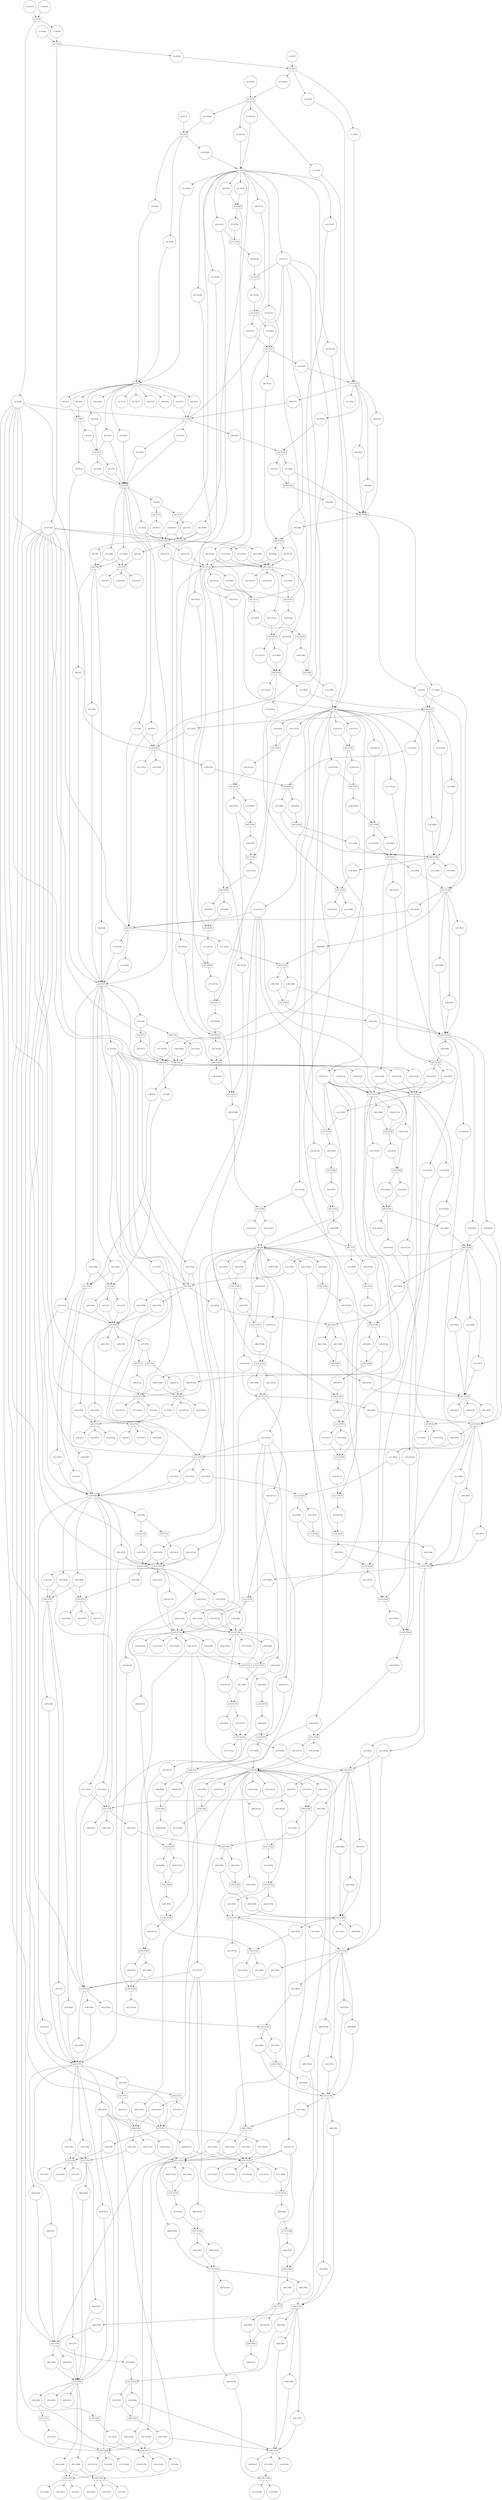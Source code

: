 digraph PetriNet {
// Places
p234 [shape=circle label="c234 (P87)"];
p422 [shape=circle label="c422 (P76)"];
p200 [shape=circle label="c200 (P170)"];
p235 [shape=circle label="c235 (P65)"];
p436 [shape=circle label="c436 (P39)"];
p365 [shape=circle label="c365 (P128)"];
p73 [shape=circle label="c73 (P26)"];
p378 [shape=circle label="c378 (P130)"];
p123 [shape=circle label="c123 (P189)"];
p362 [shape=circle label="c362 (P47)"];
p181 [shape=circle label="c181 (P29)"];
p192 [shape=circle label="c192 (P11)"];
p29 [shape=circle label="c29 (P112)"];
p457 [shape=circle label="c457 (P9)"];
p344 [shape=circle label="c344 (P9)"];
p369 [shape=circle label="c369 (P80)"];
p373 [shape=circle label="c373 (P82)"];
p163 [shape=circle label="c163 (P155)"];
p302 [shape=circle label="c302 (P157)"];
p36 [shape=circle label="c36 (P201)"];
p121 [shape=circle label="c121 (P124)"];
p229 [shape=circle label="c229 (P152)"];
p88 [shape=circle label="c88 (P9)"];
p170 [shape=circle label="c170 (P68)"];
p278 [shape=circle label="c278 (P28)"];
p328 [shape=circle label="c328 (P26)"];
p340 [shape=circle label="c340 (P173)"];
p232 [shape=circle label="c232 (P60)"];
p356 [shape=circle label="c356 (P149)"];
p343 [shape=circle label="c343 (P161)"];
p223 [shape=circle label="c223 (P93)"];
p209 [shape=circle label="c209 (P28)"];
p490 [shape=circle label="c490 (P67)"];
p154 [shape=circle label="c154 (P76)"];
p122 [shape=circle label="c122 (P75)"];
p335 [shape=circle label="c335 (P10)"];
p500 [shape=circle label="c500 (P8)"];
p508 [shape=circle label="c508 (P61)"];
p351 [shape=circle label="c351 (P163)"];
p156 [shape=circle label="c156 (P84)"];
p308 [shape=circle label="c308 (P60)"];
p54 [shape=circle label="c54 (P157)"];
p233 [shape=circle label="c233 (P67)"];
p212 [shape=circle label="c212 (P89)"];
p17 [shape=circle label="c17 (P128)"];
p450 [shape=circle label="c450 (P59)"];
p49 [shape=circle label="c49 (P6)"];
p313 [shape=circle label="c313 (P69)"];
p35 [shape=circle label="c35 (P22)"];
p503 [shape=circle label="c503 (P26)"];
p18 [shape=circle label="c18 (P16)"];
p257 [shape=circle label="c257 (P8)"];
p520 [shape=circle label="c520 (P162)"];
p409 [shape=circle label="c409 (P59)"];
p395 [shape=circle label="c395 (P86)"];
p231 [shape=circle label="c231 (P52)"];
p280 [shape=circle label="c280 (P7)"];
p157 [shape=circle label="c157 (P61)"];
p456 [shape=circle label="c456 (P174)"];
p22 [shape=circle label="c22 (P129)"];
p256 [shape=circle label="c256 (P31)"];
p139 [shape=circle label="c139 (P79)"];
p385 [shape=circle label="c385 (P164)"];
p272 [shape=circle label="c272 (P174)"];
p478 [shape=circle label="c478 (P7)"];
p469 [shape=circle label="c469 (P47)"];
p246 [shape=circle label="c246 (P95)"];
p84 [shape=circle label="c84 (P173)"];
p20 [shape=circle label="c20 (P18)"];
p24 [shape=circle label="c24 (P72)"];
p107 [shape=circle label="c107 (P92)"];
p124 [shape=circle label="c124 (P152)"];
p451 [shape=circle label="c451 (P85)"];
p220 [shape=circle label="c220 (P123)"];
p333 [shape=circle label="c333 (P84)"];
p296 [shape=circle label="c296 (P78)"];
p65 [shape=circle label="c65 (P30)"];
p80 [shape=circle label="c80 (P80)"];
p353 [shape=circle label="c353 (P28)"];
p391 [shape=circle label="c391 (P60)"];
p132 [shape=circle label="c132 (P67)"];
p511 [shape=circle label="c511 (P10)"];
p237 [shape=circle label="c237 (P95)"];
p260 [shape=circle label="c260 (P26)"];
p34 [shape=circle label="c34 (P31)"];
p110 [shape=circle label="c110 (P80)"];
p218 [shape=circle label="c218 (P47)"];
p464 [shape=circle label="c464 (P152)"];
p259 [shape=circle label="c259 (P29)"];
p129 [shape=circle label="c129 (P134)"];
p320 [shape=circle label="c320 (P53)"];
p398 [shape=circle label="c398 (P35)"];
p417 [shape=circle label="c417 (P109)"];
p516 [shape=circle label="c516 (P9)"];
p227 [shape=circle label="c227 (P83)"];
p355 [shape=circle label="c355 (P7)"];
p347 [shape=circle label="c347 (P149)"];
p315 [shape=circle label="c315 (P30)"];
p98 [shape=circle label="c98 (P7)"];
p444 [shape=circle label="c444 (P29)"];
p264 [shape=circle label="c264 (P50)"];
p408 [shape=circle label="c408 (P49)"];
p7 [shape=circle label="c7 (P206)"];
p13 [shape=circle label="c13 (P59)"];
p499 [shape=circle label="c499 (P31)"];
p113 [shape=circle label="c113 (P145)"];
p301 [shape=circle label="c301 (P80)"];
p441 [shape=circle label="c441 (P8)"];
p21 [shape=circle label="c21 (P188)"];
p482 [shape=circle label="c482 (P158)"];
p414 [shape=circle label="c414 (P117)"];
p327 [shape=circle label="c327 (P29)"];
p221 [shape=circle label="c221 (P127)"];
p261 [shape=circle label="c261 (P66)"];
p384 [shape=circle label="c384 (P138)"];
p522 [shape=circle label="c522 (P47)"];
p86 [shape=circle label="c86 (P161)"];
p329 [shape=circle label="c329 (P181)"];
p44 [shape=circle label="c44 (P26)"];
p470 [shape=circle label="c470 (P7)"];
p53 [shape=circle label="c53 (P7)"];
p33 [shape=circle label="c33 (P123)"];
p424 [shape=circle label="c424 (P83)"];
p239 [shape=circle label="c239 (P129)"];
p117 [shape=circle label="c117 (P144)"];
p518 [shape=circle label="c518 (P9)"];
p480 [shape=circle label="c480 (P93)"];
p486 [shape=circle label="c486 (P152)"];
p217 [shape=circle label="c217 (P28)"];
p410 [shape=circle label="c410 (P84)"];
p250 [shape=circle label="c250 (P74)"];
p148 [shape=circle label="c148 (P109)"];
p97 [shape=circle label="c97 (P47)"];
p175 [shape=circle label="c175 (P178)"];
p222 [shape=circle label="c222 (P91)"];
p377 [shape=circle label="c377 (P115)"];
p167 [shape=circle label="c167 (P87)"];
p274 [shape=circle label="c274 (P162)"];
p427 [shape=circle label="c427 (P52)"];
p158 [shape=circle label="c158 (P148)"];
p394 [shape=circle label="c394 (P65)"];
p357 [shape=circle label="c357 (P159)"];
p449 [shape=circle label="c449 (P61)"];
p201 [shape=circle label="c201 (P162)"];
p240 [shape=circle label="c240 (P137)"];
p136 [shape=circle label="c136 (P55)"];
p180 [shape=circle label="c180 (P48)"];
p45 [shape=circle label="c45 (P47)"];
p62 [shape=circle label="c62 (P67)"];
p37 [shape=circle label="c37 (P21)"];
p168 [shape=circle label="c168 (P65)"];
p442 [shape=circle label="c442 (P24)"];
p279 [shape=circle label="c279 (P47)"];
p310 [shape=circle label="c310 (P67)"];
p273 [shape=circle label="c273 (P9)"];
p254 [shape=circle label="c254 (P39)"];
p350 [shape=circle label="c350 (P118)"];
p89 [shape=circle label="c89 (P169)"];
p216 [shape=circle label="c216 (P160)"];
p138 [shape=circle label="c138 (P117)"];
p95 [shape=circle label="c95 (P88)"];
p381 [shape=circle label="c381 (P75)"];
p182 [shape=circle label="c182 (P26)"];
p179 [shape=circle label="c179 (P24)"];
p11 [shape=circle label="c11 (P62)"];
p81 [shape=circle label="c81 (P155)"];
p93 [shape=circle label="c93 (P118)"];
p159 [shape=circle label="c159 (P83)"];
p393 [shape=circle label="c393 (P67)"];
p448 [shape=circle label="c448 (P50)"];
p77 [shape=circle label="c77 (P59)"];
p25 [shape=circle label="c25 (P159)"];
p164 [shape=circle label="c164 (P52)"];
p27 [shape=circle label="c27 (P143)"];
p23 [shape=circle label="c23 (P137)"];
p338 [shape=circle label="c338 (P80)"];
p105 [shape=circle label="c105 (P47)"];
p197 [shape=circle label="c197 (P9)"];
p326 [shape=circle label="c326 (P12)"];
p151 [shape=circle label="c151 (P49)"];
p226 [shape=circle label="c226 (P97)"];
p4 [shape=circle label="c4 (P14)"];
p475 [shape=circle label="c475 (P160)"];
p253 [shape=circle label="c253 (P30)"];
p474 [shape=circle label="c474 (P150)"];
p331 [shape=circle label="c331 (P183)"];
p135 [shape=circle label="c135 (P30)"];
p305 [shape=circle label="c305 (P145)"];
p292 [shape=circle label="c292 (P28)"];
p380 [shape=circle label="c380 (P124)"];
p383 [shape=circle label="c383 (P152)"];
p489 [shape=circle label="c489 (P60)"];
p92 [shape=circle label="c92 (P151)"];
p199 [shape=circle label="c199 (P9)"];
p513 [shape=circle label="c513 (P156)"];
p225 [shape=circle label="c225 (P158)"];
p61 [shape=circle label="c61 (P63)"];
p90 [shape=circle label="c90 (P149)"];
p396 [shape=circle label="c396 (P30)"];
p446 [shape=circle label="c446 (P66)"];
p270 [shape=circle label="c270 (P156)"];
p252 [shape=circle label="c252 (P56)"];
p185 [shape=circle label="c185 (P180)"];
p160 [shape=circle label="c160 (P152)"];
p439 [shape=circle label="c439 (P13)"];
p169 [shape=circle label="c169 (P70)"];
p165 [shape=circle label="c165 (P60)"];
p149 [shape=circle label="c149 (P153)"];
p269 [shape=circle label="c269 (P11)"];
p64 [shape=circle label="c64 (P86)"];
p161 [shape=circle label="c161 (P110)"];
p323 [shape=circle label="c323 (P8)"];
p295 [shape=circle label="c295 (P116)"];
p100 [shape=circle label="c100 (P159)"];
p42 [shape=circle label="c42 (P3)"];
p387 [shape=circle label="c387 (P94)"];
p494 [shape=circle label="c494 (P95)"];
p116 [shape=circle label="c116 (P73)"];
p85 [shape=circle label="c85 (P9)"];
p322 [shape=circle label="c322 (P31)"];
p411 [shape=circle label="c411 (P61)"];
p150 [shape=circle label="c150 (P80)"];
p19 [shape=circle label="c19 (P202)"];
p214 [shape=circle label="c214 (P164)"];
p243 [shape=circle label="c243 (P135)"];
p118 [shape=circle label="c118 (P115)"];
p452 [shape=circle label="c452 (P10)"];
p496 [shape=circle label="c496 (P30)"];
p190 [shape=circle label="c190 (P85)"];
p202 [shape=circle label="c202 (P186)"];
p345 [shape=circle label="c345 (P169)"];
p483 [shape=circle label="c483 (P97)"];
p125 [shape=circle label="c125 (P138)"];
p363 [shape=circle label="c363 (P7)"];
p14 [shape=circle label="c14 (P203)"];
p245 [shape=circle label="c245 (P151)"];
p406 [shape=circle label="c406 (P66)"];
p389 [shape=circle label="c389 (P137)"];
p162 [shape=circle label="c162 (P80)"];
p430 [shape=circle label="c430 (P87)"];
p418 [shape=circle label="c418 (P153)"];
p359 [shape=circle label="c359 (P163)"];
p510 [shape=circle label="c510 (P85)"];
p247 [shape=circle label="c247 (P112)"];
p304 [shape=circle label="c304 (P151)"];
p425 [shape=circle label="c425 (P152)"];
p51 [shape=circle label="c51 (P106)"];
p266 [shape=circle label="c266 (P59)"];
p397 [shape=circle label="c397 (P55)"];
p536 [shape=circle label="c536 (P47)"];
p337 [shape=circle label="c337 (P185)"];
p433 [shape=circle label="c433 (P68)"];
p248 [shape=circle label="c248 (P124)"];
p497 [shape=circle label="c497 (P39)"];
p423 [shape=circle label="c423 (P148)"];
p523 [shape=circle label="c523 (P7)"];
p435 [shape=circle label="c435 (P30)"];
p72 [shape=circle label="c72 (P29)"];
p462 [shape=circle label="c462 (P89)"];
p386 [shape=circle label="c386 (P160)"];
p514 [shape=circle label="c514 (P81)"];
p505 [shape=circle label="c505 (P54)"];
p336 [shape=circle label="c336 (P11)"];
p3 [shape=circle label="c3 (P197)"];
p178 [shape=circle label="c178 (P8)"];
p63 [shape=circle label="c63 (P65)"];
p171 [shape=circle label="c171 (P56)"];
p174 [shape=circle label="c174 (P176)"];
p445 [shape=circle label="c445 (P26)"];
p87 [shape=circle label="c87 (P161)"];
p71 [shape=circle label="c71 (P23)"];
p94 [shape=circle label="c94 (P163)"];
p183 [shape=circle label="c183 (P66)"];
p349 [shape=circle label="c349 (P151)"];
p67 [shape=circle label="c67 (P35)"];
p453 [shape=circle label="c453 (P11)"];
p370 [shape=circle label="c370 (P157)"];
p299 [shape=circle label="c299 (P81)"];
p502 [shape=circle label="c502 (P29)"];
p5 [shape=circle label="c5 (P207)"];
p70 [shape=circle label="c70 (P48)"];
p193 [shape=circle label="c193 (P184)"];
p198 [shape=circle label="c198 (P162)"];
p339 [shape=circle label="c339 (P155)"];
p309 [shape=circle label="c309 (P51)"];
p134 [shape=circle label="c134 (P86)"];
p133 [shape=circle label="c133 (P65)"];
p443 [shape=circle label="c443 (P48)"];
p447 [shape=circle label="c447 (P54)"];
p166 [shape=circle label="c166 (P67)"];
p186 [shape=circle label="c186 (P50)"];
p454 [shape=circle label="c454 (P156)"];
p332 [shape=circle label="c332 (P59)"];
p334 [shape=circle label="c334 (P61)"];
p50 [shape=circle label="c50 (P12)"];
p6 [shape=circle label="c6 (P120)"];
p321 [shape=circle label="c321 (P66)"];
p55 [shape=circle label="c55 (P80)"];
p228 [shape=circle label="c228 (P148)"];
p109 [shape=circle label="c109 (P96)"];
p211 [shape=circle label="c211 (P7)"];
p258 [shape=circle label="c258 (P48)"];
p468 [shape=circle label="c468 (P28)"];
p275 [shape=circle label="c275 (P9)"];
p173 [shape=circle label="c173 (P39)"];
p379 [shape=circle label="c379 (P141)"];
p473 [shape=circle label="c473 (P164)"];
p537 [shape=circle label="c537 (P7)"];
p485 [shape=circle label="c485 (P148)"];
p10 [shape=circle label="c10 (P195)"];
p238 [shape=circle label="c238 (P188)"];
p330 [shape=circle label="c330 (P49)"];
p79 [shape=circle label="c79 (P61)"];
p431 [shape=circle label="c431 (P65)"];
p371 [shape=circle label="c371 (P98)"];
p244 [shape=circle label="c244 (P143)"];
p74 [shape=circle label="c74 (P53)"];
p458 [shape=circle label="c458 (P162)"];
p459 [shape=circle label="c459 (P9)"];
p108 [shape=circle label="c108 (P90)"];
p56 [shape=circle label="c56 (P151)"];
p346 [shape=circle label="c346 (P187)"];
p28 [shape=circle label="c28 (P151)"];
p415 [shape=circle label="c415 (P79)"];
p96 [shape=circle label="c96 (P28)"];
p368 [shape=circle label="c368 (P96)"];
p208 [shape=circle label="c208 (P160)"];
p297 [shape=circle label="c297 (P103)"];
p509 [shape=circle label="c509 (P59)"];
p137 [shape=circle label="c137 (P35)"];
p41 [shape=circle label="c41 (P17)"];
p467 [shape=circle label="c467 (P160)"];
p479 [shape=circle label="c479 (P91)"];
p460 [shape=circle label="c460 (P170)"];
p204 [shape=circle label="c204 (P119)"];
p184 [shape=circle label="c184 (P54)"];
p294 [shape=circle label="c294 (P7)"];
p504 [shape=circle label="c504 (P66)"];
p114 [shape=circle label="c114 (P82)"];
p2 [shape=circle label="c2 (P57)"];
p354 [shape=circle label="c354 (P47)"];
p38 [shape=circle label="c38 (P19)"];
p271 [shape=circle label="c271 (P81)"];
p241 [shape=circle label="c241 (P72)"];
p68 [shape=circle label="c68 (P31)"];
p419 [shape=circle label="c419 (P80)"];
p127 [shape=circle label="c127 (P160)"];
p461 [shape=circle label="c461 (P162)"];
p103 [shape=circle label="c103 (P88)"];
p491 [shape=circle label="c491 (P87)"];
p8 [shape=circle label="c8 (P198)"];
p399 [shape=circle label="c399 (P100)"];
p440 [shape=circle label="c440 (P31)"];
p317 [shape=circle label="c317 (P35)"];
p465 [shape=circle label="c465 (P164)"];
p177 [shape=circle label="c177 (P31)"];
p306 [shape=circle label="c306 (P82)"];
p507 [shape=circle label="c507 (P50)"];
p66 [shape=circle label="c66 (P55)"];
p426 [shape=circle label="c426 (P110)"];
p372 [shape=circle label="c372 (P145)"];
p432 [shape=circle label="c432 (P70)"];
p311 [shape=circle label="c311 (P65)"];
p341 [shape=circle label="c341 (P9)"];
p358 [shape=circle label="c358 (P151)"];
p203 [shape=circle label="c203 (P89)"];
p314 [shape=circle label="c314 (P71)"];
p413 [shape=circle label="c413 (P155)"];
p215 [shape=circle label="c215 (P150)"];
p15 [shape=circle label="c15 (P125)"];
p388 [shape=circle label="c388 (P134)"];
p155 [shape=circle label="c155 (P59)"];
p375 [shape=circle label="c375 (P73)"];
p303 [shape=circle label="c303 (P77)"];
p205 [shape=circle label="c205 (P152)"];
p405 [shape=circle label="c405 (P53)"];
p293 [shape=circle label="c293 (P47)"];
p487 [shape=circle label="c487 (P99)"];
p128 [shape=circle label="c128 (P94)"];
p512 [shape=circle label="c512 (P11)"];
p111 [shape=circle label="c111 (P157)"];
p434 [shape=circle label="c434 (P56)"];
p106 [shape=circle label="c106 (P7)"];
p421 [shape=circle label="c421 (P81)"];
p276 [shape=circle label="c276 (P170)"];
p188 [shape=circle label="c188 (P61)"];
p58 [shape=circle label="c58 (P82)"];
p224 [shape=circle label="c224 (P81)"];
p207 [shape=circle label="c207 (P150)"];
p102 [shape=circle label="c102 (P163)"];
p196 [shape=circle label="c196 (P174)"];
p267 [shape=circle label="c267 (P85)"];
p262 [shape=circle label="c262 (P54)"];
p498 [shape=circle label="c498 (P101)"];
p367 [shape=circle label="c367 (P90)"];
p515 [shape=circle label="c515 (P174)"];
p312 [shape=circle label="c312 (P86)"];
p501 [shape=circle label="c501 (P48)"];
p390 [shape=circle label="c390 (P94)"];
p392 [shape=circle label="c392 (P51)"];
p352 [shape=circle label="c352 (P88)"];
p493 [shape=circle label="c493 (P138)"];
p30 [shape=circle label="c30 (P163)"];
p9 [shape=circle label="c9 (P205)"];
p115 [shape=circle label="c115 (P151)"];
p230 [shape=circle label="c230 (P99)"];
p477 [shape=circle label="c477 (P47)"];
p32 [shape=circle label="c32 (P131)"];
p187 [shape=circle label="c187 (P182)"];
p76 [shape=circle label="c76 (P49)"];
p298 [shape=circle label="c298 (P108)"];
p26 [shape=circle label="c26 (P208)"];
p83 [shape=circle label="c83 (P11)"];
p376 [shape=circle label="c376 (P144)"];
p130 [shape=circle label="c130 (P60)"];
p112 [shape=circle label="c112 (P98)"];
p210 [shape=circle label="c210 (P47)"];
p195 [shape=circle label="c195 (P81)"];
p213 [shape=circle label="c213 (P152)"];
p57 [shape=circle label="c57 (P145)"];
p120 [shape=circle label="c120 (P141)"];
p382 [shape=circle label="c382 (P189)"];
p52 [shape=circle label="c52 (P28)"];
p466 [shape=circle label="c466 (P150)"];
p360 [shape=circle label="c360 (P88)"];
p40 [shape=circle label="c40 (P29)"];
p119 [shape=circle label="c119 (P130)"];
p471 [shape=circle label="c471 (P89)"];
p428 [shape=circle label="c428 (P60)"];
p140 [shape=circle label="c140 (P102)"];
p242 [shape=circle label="c242 (P159)"];
p146 [shape=circle label="c146 (P53)"];
p374 [shape=circle label="c374 (P151)"];
p249 [shape=circle label="c249 (P163)"];
p437 [shape=circle label="c437 (P176)"];
p318 [shape=circle label="c318 (P177)"];
p126 [shape=circle label="c126 (P164)"];
p251 [shape=circle label="c251 (P140)"];
p104 [shape=circle label="c104 (P28)"];
p191 [shape=circle label="c191 (P10)"];
p324 [shape=circle label="c324 (P48)"];
p12 [shape=circle label="c12 (P204)"];
p476 [shape=circle label="c476 (P28)"];
p236 [shape=circle label="c236 (P138)"];
p194 [shape=circle label="c194 (P156)"];
p46 [shape=circle label="c46 (P116)"];
p481 [shape=circle label="c481 (P81)"];
p325 [shape=circle label="c325 (P23)"];
p364 [shape=circle label="c364 (P123)"];
p463 [shape=circle label="c463 (P119)"];
p412 [shape=circle label="c412 (P80)"];
p277 [shape=circle label="c277 (P162)"];
p82 [shape=circle label="c82 (P10)"];
p78 [shape=circle label="c78 (P84)"];
p16 [shape=circle label="c16 (P122)"];
p342 [shape=circle label="c342 (P161)"];
p420 [shape=circle label="c420 (P158)"];
p219 [shape=circle label="c219 (P7)"];
p319 [shape=circle label="c319 (P179)"];
p101 [shape=circle label="c101 (P151)"];
p416 [shape=circle label="c416 (P102)"];
p91 [shape=circle label="c91 (P159)"];
p265 [shape=circle label="c265 (P61)"];
p147 [shape=circle label="c147 (P66)"];
p495 [shape=circle label="c495 (P56)"];
p488 [shape=circle label="c488 (P52)"];
p361 [shape=circle label="c361 (P28)"];
p43 [shape=circle label="c43 (P4)"];
p300 [shape=circle label="c300 (P154)"];
p152 [shape=circle label="c152 (P158)"];
p366 [shape=circle label="c366 (P92)"];
p521 [shape=circle label="c521 (P28)"];
p153 [shape=circle label="c153 (P81)"];
p69 [shape=circle label="c69 (P8)"];
p131 [shape=circle label="c131 (P51)"];
p307 [shape=circle label="c307 (P111)"];
p268 [shape=circle label="c268 (P10)"];
p484 [shape=circle label="c484 (P83)"];
p455 [shape=circle label="c455 (P81)"];
p172 [shape=circle label="c172 (P30)"];
p60 [shape=circle label="c60 (P51)"];
p48 [shape=circle label="c48 (P104)"];
p176 [shape=circle label="c176 (P13)"];
p206 [shape=circle label="c206 (P164)"];
p99 [shape=circle label="c99 (P149)"];
p1 [shape=circle label="c1 (P194)"];
p75 [shape=circle label="c75 (P66)"];
p39 [shape=circle label="c39 (P20)"];
p429 [shape=circle label="c429 (P67)"];
p472 [shape=circle label="c472 (P152)"];
p348 [shape=circle label="c348 (P159)"];
p535 [shape=circle label="c535 (P28)"];
p517 [shape=circle label="c517 (P162)"];
p47 [shape=circle label="c47 (P78)"];
p31 [shape=circle label="c31 (P74)"];
p59 [shape=circle label="c59 (P60)"];
p316 [shape=circle label="c316 (P55)"];
p189 [shape=circle label="c189 (P59)"];
p492 [shape=circle label="c492 (P65)"];
p519 [shape=circle label="c519 (P170)"];
p255 [shape=circle label="c255 (P101)"];
// Transitions
t21 [shape=box label="e21 (T149)"];
t137 [shape=box label="e137 (T140)"];
t167 [shape=box label="e167 (T75)"];
t140 [shape=box label="e140 (T151)"];
t94 [shape=box label="e94 (T156)"];
t184 [shape=box label="e184 (T92)"];
t153 [shape=box label="e153 (T164)"];
t192 [shape=box label="e192 (T156)"];
t141 [shape=box label="e141 (T30)"];
t64 [shape=box label="e64 (T74)"];
t171 [shape=box label="e171 (T131)"];
t44 [shape=box label="e44 (T183)"];
t148 [shape=box label="e148 (T155)"];
t122 [shape=box label="e122 (T230)"];
t151 [shape=box label="e151 (T183)"];
t178 [shape=box label="e178 (T198)"];
t7 [shape=box label="e7 (T15)"];
t103 [shape=box label="e103 (T182)"];
t147 [shape=box label="e147 (T149)"];
t185 [shape=box label="e185 (T66)"];
t183 [shape=box label="e183 (T33)"];
t60 [shape=box label="e60 (T217)"];
t100 [shape=box label="e100 (T70)"];
t124 [shape=box label="e124 (T28)"];
t111 [shape=box label="e111 (T30)"];
t149 [shape=box label="e149 (T190)"];
t22 [shape=box label="e22 (T155)"];
t119 [shape=box label="e119 (T149)"];
t165 [shape=box label="e165 (T150)"];
t107 [shape=box label="e107 (T137)"];
t49 [shape=box label="e49 (T149)"];
t3 [shape=box label="e3 (T22)"];
t158 [shape=box label="e158 (T186)"];
t168 [shape=box label="e168 (T156)"];
t32 [shape=box label="e32 (T167)"];
t180 [shape=box label="e180 (T102)"];
t51 [shape=box label="e51 (T145)"];
t195 [shape=box label="e195 (T70)"];
t82 [shape=box label="e82 (T152)"];
t134 [shape=box label="e134 (T197)"];
t128 [shape=box label="e128 (T70)"];
t70 [shape=box label="e70 (T231)"];
t4 [shape=box label="e4 (T20)"];
t115 [shape=box label="e115 (T46)"];
t54 [shape=box label="e54 (T186)"];
t170 [shape=box label="e170 (T27)"];
t109 [shape=box label="e109 (T151)"];
t6 [shape=box label="e6 (T2)"];
t43 [shape=box label="e43 (T191)"];
t91 [shape=box label="e91 (T150)"];
t68 [shape=box label="e68 (T29)"];
t71 [shape=box label="e71 (T131)"];
t142 [shape=box label="e142 (T91)"];
t138 [shape=box label="e138 (T6)"];
t80 [shape=box label="e80 (T144)"];
t159 [shape=box label="e159 (T33)"];
t93 [shape=box label="e93 (T75)"];
t58 [shape=box label="e58 (T57)"];
t156 [shape=box label="e156 (T145)"];
t23 [shape=box label="e23 (T74)"];
t85 [shape=box label="e85 (T33)"];
t40 [shape=box label="e40 (T190)"];
t135 [shape=box label="e135 (T157)"];
t5 [shape=box label="e5 (T17)"];
t83 [shape=box label="e83 (T13)"];
t133 [shape=box label="e133 (T167)"];
t127 [shape=box label="e127 (T114)"];
t75 [shape=box label="e75 (T200)"];
t79 [shape=box label="e79 (T198)"];
t24 [shape=box label="e24 (T75)"];
t16 [shape=box label="e16 (T153)"];
t194 [shape=box label="e194 (T27)"];
t169 [shape=box label="e169 (T29)"];
t50 [shape=box label="e50 (T141)"];
t86 [shape=box label="e86 (T92)"];
t126 [shape=box label="e126 (T234)"];
t97 [shape=box label="e97 (T70)"];
t15 [shape=box label="e15 (T137)"];
t114 [shape=box label="e114 (T191)"];
t146 [shape=box label="e146 (T193)"];
t152 [shape=box label="e152 (T159)"];
t175 [shape=box label="e175 (T170)"];
t190 [shape=box label="e190 (T74)"];
t39 [shape=box label="e39 (T30)"];
t29 [shape=box label="e29 (T106)"];
t57 [shape=box label="e57 (T209)"];
t27 [shape=box label="e27 (T114)"];
t13 [shape=box label="e13 (T71)"];
t73 [shape=box label="e73 (T123)"];
t123 [shape=box label="e123 (T155)"];
t78 [shape=box label="e78 (T158)"];
t30 [shape=box label="e30 (T70)"];
t163 [shape=box label="e163 (T192)"];
t139 [shape=box label="e139 (T12)"];
t53 [shape=box label="e53 (T152)"];
t182 [shape=box label="e182 (T13)"];
t191 [shape=box label="e191 (T75)"];
t52 [shape=box label="e52 (T155)"];
t67 [shape=box label="e67 (T156)"];
t121 [shape=box label="e121 (T75)"];
t160 [shape=box label="e160 (T207)"];
t173 [shape=box label="e173 (T123)"];
t92 [shape=box label="e92 (T74)"];
t125 [shape=box label="e125 (T26)"];
t9 [shape=box label="e9 (T189)"];
t176 [shape=box label="e176 (T174)"];
t106 [shape=box label="e106 (T166)"];
t129 [shape=box label="e129 (T106)"];
t34 [shape=box label="e34 (T157)"];
t62 [shape=box label="e62 (T224)"];
t35 [shape=box label="e35 (T99)"];
t154 [shape=box label="e154 (T165)"];
t74 [shape=box label="e74 (T70)"];
t177 [shape=box label="e177 (T158)"];
t45 [shape=box label="e45 (T159)"];
t10 [shape=box label="e10 (T179)"];
t189 [shape=box label="e189 (T150)"];
t48 [shape=box label="e48 (T165)"];
t193 [shape=box label="e193 (T29)"];
t76 [shape=box label="e76 (T170)"];
t61 [shape=box label="e61 (T194)"];
t55 [shape=box label="e55 (T33)"];
t118 [shape=box label="e118 (T228)"];
t63 [shape=box label="e63 (T150)"];
t69 [shape=box label="e69 (T27)"];
t132 [shape=box label="e132 (T171)"];
t2 [shape=box label="e2 (T24)"];
t33 [shape=box label="e33 (T197)"];
t96 [shape=box label="e96 (T27)"];
t198 [shape=box label="e198 (T70)"];
t172 [shape=box label="e172 (T70)"];
t102 [shape=box label="e102 (T95)"];
t112 [shape=box label="e112 (T208)"];
t110 [shape=box label="e110 (T187)"];
t117 [shape=box label="e117 (T193)"];
t36 [shape=box label="e36 (T140)"];
t11 [shape=box label="e11 (T68)"];
t20 [shape=box label="e20 (T193)"];
t25 [shape=box label="e25 (T28)"];
t162 [shape=box label="e162 (T57)"];
t59 [shape=box label="e59 (T192)"];
t28 [shape=box label="e28 (T70)"];
t186 [shape=box label="e186 (T192)"];
t131 [shape=box label="e131 (T202)"];
t90 [shape=box label="e90 (T194)"];
t46 [shape=box label="e46 (T193)"];
t179 [shape=box label="e179 (T144)"];
t95 [shape=box label="e95 (T29)"];
t157 [shape=box label="e157 (T152)"];
t164 [shape=box label="e164 (T194)"];
t108 [shape=box label="e108 (T148)"];
t56 [shape=box label="e56 (T207)"];
t41 [shape=box label="e41 (T94)"];
t19 [shape=box label="e19 (T191)"];
t188 [shape=box label="e188 (T194)"];
t144 [shape=box label="e144 (T191)"];
t72 [shape=box label="e72 (T70)"];
t101 [shape=box label="e101 (T189)"];
t120 [shape=box label="e120 (T74)"];
t113 [shape=box label="e113 (T213)"];
t88 [shape=box label="e88 (T192)"];
t181 [shape=box label="e181 (T152)"];
t150 [shape=box label="e150 (T94)"];
t37 [shape=box label="e37 (T6)"];
t38 [shape=box label="e38 (T151)"];
t155 [shape=box label="e155 (T141)"];
t116 [shape=box label="e116 (T219)"];
t14 [shape=box label="e14 (T161)"];
t31 [shape=box label="e31 (T171)"];
t65 [shape=box label="e65 (T75)"];
t166 [shape=box label="e166 (T74)"];
t87 [shape=box label="e87 (T66)"];
t104 [shape=box label="e104 (T160)"];
t66 [shape=box label="e66 (T229)"];
t81 [shape=box label="e81 (T102)"];
t130 [shape=box label="e130 (T70)"];
t26 [shape=box label="e26 (T26)"];
t174 [shape=box label="e174 (T70)"];
t84 [shape=box label="e84 (T8)"];
t18 [shape=box label="e18 (T36)"];
t77 [shape=box label="e77 (T174)"];
t105 [shape=box label="e105 (T163)"];
t17 [shape=box label="e17 (T30)"];
t47 [shape=box label="e47 (T164)"];
t136 [shape=box label="e136 (T99)"];
t12 [shape=box label="e12 (T175)"];
t8 [shape=box label="e8 (T1)"];
// Edges
p234 -> t91;
p422 -> t156;
p200 -> t73;
p235 -> t88;
p436 -> t162;
p365 -> t138;
p73 -> t28;
p73 -> t30;
p123 -> t122;
p181 -> t85;
p181 -> t111;
p192 -> t68;
p29 -> t51;
p457 -> t172;
p344 -> t130;
p369 -> t137;
p373 -> t140;
p302 -> t107;
p121 -> t75;
p229 -> t94;
p88 -> t30;
p170 -> t56;
p328 -> t128;
p328 -> t130;
p340 -> t127;
p232 -> t91;
p356 -> t137;
p343 -> t129;
p223 -> t79;
p209 -> t87;
p490 -> t189;
p154 -> t51;
p122 -> t40;
p335 -> t125;
p500 -> t191;
p500 -> t190;
p156 -> t52;
p308 -> t119;
p54 -> t15;
p233 -> t91;
p212 -> t77;
p17 -> t37;
p450 -> t181;
p49 -> t13;
p313 -> t112;
p35 -> t18;
p503 -> t195;
p503 -> t198;
p18 -> t8;
p257 -> t93;
p257 -> t92;
p395 -> t147;
p231 -> t85;
p456 -> t171;
p22 -> t56;
p139 -> t44;
p385 -> t169;
p385 -> t170;
p469 -> t185;
p246 -> t102;
p84 -> t27;
p20 -> t8;
p24 -> t9;
p107 -> t33;
p124 -> t47;
p451 -> t168;
p220 -> t84;
p333 -> t123;
p296 -> t103;
p65 -> t18;
p80 -> t27;
p80 -> t29;
p353 -> t162;
p391 -> t147;
p132 -> t49;
p511 -> t194;
p237 -> t86;
p260 -> t97;
p260 -> t100;
p34 -> t17;
p110 -> t36;
p218 -> t115;
p464 -> t177;
p129 -> t113;
p320 -> t117;
p417 -> t153;
p516 -> t195;
p227 -> t82;
p355 -> t162;
p315 -> t115;
p98 -> t58;
p444 -> t183;
p264 -> t91;
p408 -> t147;
p7 -> t3;
p13 -> t16;
p301 -> t107;
p441 -> t167;
p441 -> t166;
p21 -> t66;
p482 -> t179;
p414 -> t171;
p327 -> t141;
p327 -> t159;
p221 -> t84;
p261 -> t91;
p384 -> t180;
p86 -> t27;
p329 -> t118;
p44 -> t13;
p470 -> t185;
p53 -> t18;
p33 -> t37;
p424 -> t157;
p239 -> t160;
p117 -> t50;
p518 -> t198;
p480 -> t178;
p486 -> t192;
p217 -> t115;
p410 -> t148;
p250 -> t101;
p148 -> t47;
p97 -> t58;
p175 -> t60;
p222 -> t78;
p167 -> t63;
p427 -> t159;
p158 -> t71;
p158 -> t73;
p394 -> t144;
p449 -> t181;
p201 -> t73;
p240 -> t136;
p136 -> t43;
p180 -> t72;
p180 -> t74;
p45 -> t18;
p62 -> t21;
p168 -> t59;
p310 -> t119;
p273 -> t97;
p254 -> t87;
p350 -> t158;
p89 -> t29;
p216 -> t126;
p138 -> t71;
p138 -> t110;
p95 -> t31;
p381 -> t149;
p182 -> t72;
p182 -> t74;
p179 -> t115;
p11 -> t16;
p81 -> t27;
p81 -> t29;
p93 -> t54;
p159 -> t53;
p393 -> t147;
p448 -> t165;
p77 -> t38;
p77 -> t53;
p25 -> t25;
p25 -> t26;
p164 -> t55;
p27 -> t15;
p23 -> t35;
p338 -> t127;
p338 -> t129;
p197 -> t72;
p326 -> t162;
p151 -> t49;
p226 -> t81;
p4 -> t6;
p253 -> t87;
p331 -> t122;
p305 -> t127;
p305 -> t129;
p383 -> t153;
p489 -> t189;
p92 -> t45;
p199 -> t74;
p225 -> t80;
p90 -> t62;
p446 -> t165;
p252 -> t88;
p185 -> t62;
p160 -> t67;
p169 -> t56;
p165 -> t63;
p149 -> t66;
p269 -> t95;
p64 -> t21;
p161 -> t54;
p323 -> t121;
p323 -> t120;
p295 -> t127;
p42 -> t11;
p387 -> t150;
p494 -> t184;
p116 -> t40;
p85 -> t28;
p322 -> t141;
p322 -> t159;
p150 -> t48;
p19 -> t7;
p214 -> t126;
p118 -> t108;
p452 -> t170;
p496 -> t185;
p190 -> t67;
p202 -> t75;
p345 -> t129;
p483 -> t180;
p125 -> t81;
p14 -> t6;
p245 -> t105;
p406 -> t147;
p430 -> t165;
p510 -> t192;
p247 -> t156;
p304 -> t123;
p425 -> t168;
p51 -> t14;
p397 -> t144;
p337 -> t126;
p433 -> t160;
p248 -> t131;
p497 -> t185;
p423 -> t171;
p423 -> t173;
p435 -> t162;
p72 -> t39;
p72 -> t55;
p462 -> t175;
p386 -> t169;
p386 -> t170;
p505 -> t188;
p336 -> t124;
p3 -> t2;
p178 -> t65;
p178 -> t64;
p63 -> t19;
p171 -> t59;
p174 -> t57;
p445 -> t172;
p445 -> t174;
p87 -> t29;
p71 -> t58;
p94 -> t70;
p183 -> t63;
p349 -> t152;
p67 -> t18;
p453 -> t169;
p370 -> t137;
p299 -> t106;
p5 -> t2;
p70 -> t28;
p70 -> t30;
p193 -> t70;
p198 -> t71;
p339 -> t127;
p339 -> t129;
p309 -> t111;
p134 -> t49;
p133 -> t43;
p443 -> t172;
p443 -> t174;
p447 -> t164;
p166 -> t63;
p186 -> t63;
p454 -> t171;
p454 -> t173;
p332 -> t140;
p332 -> t157;
p334 -> t140;
p334 -> t157;
p50 -> t58;
p6 -> t5;
p321 -> t119;
p55 -> t15;
p109 -> t35;
p211 -> t87;
p258 -> t97;
p258 -> t100;
p468 -> t185;
p275 -> t100;
p173 -> t58;
p330 -> t119;
p79 -> t38;
p79 -> t53;
p431 -> t163;
p371 -> t139;
p371 -> t138;
p244 -> t107;
p74 -> t20;
p458 -> t171;
p459 -> t174;
p108 -> t34;
p56 -> t22;
p346 -> t131;
p28 -> t14;
p415 -> t151;
p96 -> t58;
p368 -> t136;
p208 -> t95;
p208 -> t96;
p297 -> t104;
p467 -> t193;
p467 -> t194;
p479 -> t177;
p460 -> t173;
p184 -> t61;
p504 -> t189;
p114 -> t38;
p2 -> t4;
p354 -> t162;
p241 -> t101;
p68 -> t39;
p68 -> t55;
p419 -> t154;
p127 -> t68;
p127 -> t69;
p461 -> t173;
p103 -> t32;
p491 -> t189;
p440 -> t183;
p317 -> t115;
p465 -> t193;
p465 -> t194;
p177 -> t85;
p177 -> t111;
p306 -> t109;
p507 -> t189;
p66 -> t19;
p426 -> t158;
p432 -> t160;
p311 -> t114;
p341 -> t128;
p358 -> t135;
p203 -> t76;
p314 -> t112;
p215 -> t118;
p15 -> t7;
p375 -> t149;
p303 -> t108;
p205 -> t78;
p405 -> t146;
p487 -> t182;
p128 -> t41;
p512 -> t193;
p111 -> t36;
p434 -> t163;
p421 -> t155;
p188 -> t82;
p188 -> t109;
p58 -> t16;
p224 -> t80;
p207 -> t80;
p196 -> t71;
p267 -> t94;
p262 -> t90;
p367 -> t135;
p312 -> t119;
p501 -> t195;
p501 -> t198;
p390 -> t142;
p392 -> t141;
p352 -> t132;
p30 -> t25;
p30 -> t26;
p9 -> t4;
p115 -> t52;
p230 -> t83;
p230 -> t84;
p32 -> t57;
p187 -> t66;
p76 -> t21;
p298 -> t105;
p26 -> t8;
p83 -> t25;
p376 -> t155;
p130 -> t49;
p112 -> t37;
p210 -> t87;
p195 -> t71;
p195 -> t73;
p213 -> t104;
p57 -> t27;
p57 -> t29;
p120 -> t60;
p52 -> t18;
p466 -> t179;
p360 -> t133;
p40 -> t17;
p119 -> t112;
p471 -> t176;
p428 -> t165;
p140 -> t45;
p242 -> t124;
p242 -> t125;
p146 -> t46;
p374 -> t148;
p249 -> t124;
p249 -> t125;
p318 -> t113;
p126 -> t68;
p126 -> t69;
p251 -> t116;
p191 -> t69;
p324 -> t128;
p324 -> t130;
p12 -> t5;
p194 -> t71;
p194 -> t73;
p46 -> t27;
p481 -> t179;
p325 -> t162;
p364 -> t138;
p82 -> t26;
p78 -> t22;
p16 -> t7;
p342 -> t127;
p420 -> t155;
p219 -> t115;
p319 -> t116;
p101 -> t34;
p416 -> t152;
p91 -> t70;
p147 -> t49;
p495 -> t186;
p488 -> t183;
p43 -> t11;
p300 -> t122;
p152 -> t50;
p366 -> t134;
p153 -> t50;
p69 -> t24;
p69 -> t23;
p131 -> t39;
p307 -> t110;
p268 -> t96;
p484 -> t181;
p455 -> t171;
p455 -> t173;
p172 -> t58;
p60 -> t17;
p48 -> t12;
p176 -> t115;
p206 -> t95;
p206 -> t96;
p99 -> t36;
p1 -> t3;
p75 -> t21;
p429 -> t165;
p47 -> t10;
p31 -> t9;
p59 -> t21;
p316 -> t114;
p189 -> t82;
p189 -> t109;
p492 -> t186;
t21 -> p77;
t21 -> p78;
t21 -> p79;
t137 -> p372;
t137 -> p373;
t137 -> p374;
t167 -> p453;
t140 -> p395;
t140 -> p391;
t140 -> p394;
t140 -> p393;
t140 -> p392;
t94 -> p270;
t94 -> p271;
t184 -> p498;
p493 -> t184 [dir=none];
t153 -> p420;
t153 -> p421;
t192 -> p513;
t192 -> p514;
t141 -> p396;
t141 -> p397;
t141 -> p398;
p8 -> t141 [dir=none];
p247 -> t141 [dir=none];
t64 -> p191;
t171 -> p464;
t171 -> p462;
t171 -> p467;
t171 -> p465;
t171 -> p466;
t171 -> p463;
t44 -> p148;
p129 -> t44 [dir=none];
t148 -> p412;
t148 -> p413;
t122 -> p337;
t151 -> p417;
p388 -> t151 [dir=none];
t178 -> p483;
t7 -> p29;
t7 -> p22;
t7 -> p24;
t7 -> p21;
t7 -> p33;
t7 -> p25;
t7 -> p27;
t7 -> p23;
t7 -> p28;
t7 -> p30;
t7 -> p32;
t7 -> p26;
t7 -> p31;
t103 -> p298;
p243 -> t103 [dir=none];
t147 -> p409;
t147 -> p410;
t147 -> p411;
t185 -> p500;
t185 -> p503;
t185 -> p499;
t185 -> p502;
t185 -> p501;
p439 -> t185 [dir=none];
p442 -> t185 [dir=none];
t183 -> p495;
t183 -> p496;
t183 -> p497;
p8 -> t183 [dir=none];
p377 -> t183 [dir=none];
t60 -> p185;
t100 -> p292;
t100 -> p293;
t100 -> p294;
t124 -> p340;
t124 -> p341;
t124 -> p342;
p10 -> t124 [dir=none];
p325 -> t124 [dir=none];
t111 -> p315;
t111 -> p316;
t111 -> p317;
p8 -> t111 [dir=none];
p247 -> t111 [dir=none];
t149 -> p414;
t149 -> p415;
t22 -> p80;
t22 -> p81;
t119 -> p332;
t119 -> p333;
t119 -> p334;
t165 -> p449;
t165 -> p450;
t165 -> p451;
t107 -> p304;
t107 -> p305;
t107 -> p306;
t49 -> p155;
t49 -> p156;
t49 -> p157;
t3 -> p9;
t3 -> p10;
t158 -> p432;
t158 -> p433;
t168 -> p454;
t168 -> p455;
t32 -> p108;
p29 -> t32 [dir=none];
p46 -> t32 [dir=none];
t180 -> p487;
t51 -> p161;
t195 -> p521;
t195 -> p522;
t195 -> p523;
t82 -> p234;
t82 -> p235;
t82 -> p232;
t82 -> p233;
t82 -> p231;
t134 -> p368;
t128 -> p353;
t128 -> p354;
t128 -> p355;
t70 -> p202;
t4 -> p11;
t4 -> p12;
t4 -> p13;
t115 -> p328;
t115 -> p327;
t115 -> p326;
t115 -> p323;
t115 -> p322;
t115 -> p324;
t115 -> p325;
t54 -> p169;
t54 -> p170;
t170 -> p459;
t170 -> p460;
t170 -> p461;
p10 -> t170 [dir=none];
p442 -> t170 [dir=none];
t109 -> p308;
t109 -> p310;
t109 -> p309;
t109 -> p311;
t109 -> p312;
t6 -> p18;
t6 -> p19;
t6 -> p20;
t43 -> p146;
t43 -> p147;
t91 -> p265;
t91 -> p266;
t91 -> p267;
t68 -> p196;
t68 -> p197;
t68 -> p198;
p10 -> t68 [dir=none];
p179 -> t68 [dir=none];
t71 -> p208;
t71 -> p204;
t71 -> p203;
t71 -> p205;
t71 -> p207;
t71 -> p206;
t142 -> p399;
p389 -> t142 [dir=none];
t138 -> p378;
t138 -> p385;
t138 -> p384;
t138 -> p377;
t138 -> p381;
t138 -> p380;
t138 -> p383;
t138 -> p387;
t138 -> p386;
t138 -> p379;
t138 -> p388;
t138 -> p375;
t138 -> p376;
t138 -> p382;
p350 -> t138 [dir=none];
t80 -> p227;
t80 -> p228;
t80 -> p229;
t159 -> p434;
t159 -> p435;
t159 -> p436;
p8 -> t159 [dir=none];
p377 -> t159 [dir=none];
t93 -> p269;
t58 -> p181;
t58 -> p180;
t58 -> p182;
t58 -> p179;
t58 -> p178;
t58 -> p177;
t58 -> p176;
t156 -> p426;
t23 -> p82;
t85 -> p252;
t85 -> p253;
t85 -> p254;
p8 -> t85 [dir=none];
p118 -> t85 [dir=none];
t40 -> p138;
t40 -> p139;
t135 -> p369;
t135 -> p370;
t5 -> p14;
t5 -> p15;
t5 -> p16;
t5 -> p17;
t83 -> p236;
t83 -> p237;
p121 -> t83 [dir=none];
p138 -> t83 [dir=none];
t133 -> p367;
p247 -> t133 [dir=none];
p295 -> t133 [dir=none];
t127 -> p351;
t127 -> p347;
t127 -> p350;
t127 -> p349;
t127 -> p352;
t127 -> p348;
t75 -> p220;
t75 -> p221;
t79 -> p226;
t24 -> p83;
t16 -> p62;
t16 -> p61;
t16 -> p64;
t16 -> p63;
t16 -> p60;
t16 -> p59;
t194 -> p518;
t194 -> p519;
t194 -> p520;
p10 -> t194 [dir=none];
p442 -> t194 [dir=none];
t169 -> p456;
t169 -> p457;
t169 -> p458;
p10 -> t169 [dir=none];
p442 -> t169 [dir=none];
t50 -> p158;
t50 -> p159;
t50 -> p160;
t86 -> p255;
p236 -> t86 [dir=none];
t126 -> p346;
t97 -> p278;
t97 -> p279;
t97 -> p280;
t15 -> p56;
t15 -> p57;
t15 -> p58;
t114 -> p320;
t114 -> p321;
t146 -> p408;
p406 -> t146 [dir=none];
t152 -> p418;
t152 -> p419;
t175 -> p479;
p377 -> t175 [dir=none];
p463 -> t175 [dir=none];
t190 -> p511;
t39 -> p135;
t39 -> p136;
t39 -> p137;
p8 -> t39 [dir=none];
p29 -> t39 [dir=none];
t29 -> p100;
t29 -> p103;
t29 -> p102;
t29 -> p101;
t29 -> p99;
p46 -> t29 [dir=none];
t57 -> p175;
t27 -> p95;
t27 -> p93;
t27 -> p92;
t27 -> p90;
t27 -> p94;
t27 -> p91;
t13 -> p52;
t13 -> p53;
p45 -> t13 [dir=none];
t73 -> p212;
t73 -> p216;
t73 -> p214;
t73 -> p215;
t73 -> p213;
p138 -> t73 [dir=none];
t123 -> p338;
t123 -> p339;
t78 -> p224;
t78 -> p225;
t30 -> p104;
t30 -> p105;
t30 -> p106;
t163 -> p446;
t163 -> p447;
t139 -> p389;
t139 -> p390;
p248 -> t139 [dir=none];
p350 -> t139 [dir=none];
t53 -> p167;
t53 -> p168;
t53 -> p164;
t53 -> p165;
t53 -> p166;
t182 -> p493;
t182 -> p494;
p380 -> t182 [dir=none];
p414 -> t182 [dir=none];
t191 -> p512;
t52 -> p162;
t52 -> p163;
t67 -> p194;
t67 -> p195;
t121 -> p336;
t160 -> p437;
t173 -> p475;
t173 -> p474;
t173 -> p473;
t173 -> p471;
t173 -> p472;
p414 -> t173 [dir=none];
t92 -> p268;
t125 -> p343;
t125 -> p344;
t125 -> p345;
p10 -> t125 [dir=none];
p325 -> t125 [dir=none];
t9 -> p46;
t9 -> p47;
t176 -> p480;
p377 -> t176 [dir=none];
p414 -> t176 [dir=none];
t106 -> p303;
p300 -> t106 [dir=none];
t129 -> p356;
t129 -> p357;
t129 -> p359;
t129 -> p358;
t129 -> p360;
p295 -> t129 [dir=none];
t34 -> p110;
t34 -> p111;
t62 -> p187;
t35 -> p112;
t154 -> p422;
p418 -> t154 [dir=none];
t74 -> p217;
t74 -> p218;
t74 -> p219;
t177 -> p481;
t177 -> p482;
t45 -> p149;
t45 -> p150;
t10 -> p48;
p32 -> t10 [dir=none];
t189 -> p508;
t189 -> p509;
t189 -> p510;
t48 -> p154;
p149 -> t48 [dir=none];
t193 -> p515;
t193 -> p516;
t193 -> p517;
p10 -> t193 [dir=none];
p442 -> t193 [dir=none];
t76 -> p222;
p118 -> t76 [dir=none];
p204 -> t76 [dir=none];
t61 -> p186;
p183 -> t61 [dir=none];
t55 -> p171;
t55 -> p172;
t55 -> p173;
p8 -> t55 [dir=none];
p118 -> t55 [dir=none];
t118 -> p331;
t63 -> p188;
t63 -> p189;
t63 -> p190;
t69 -> p199;
t69 -> p200;
t69 -> p201;
p10 -> t69 [dir=none];
p179 -> t69 [dir=none];
t132 -> p366;
p247 -> t132 [dir=none];
p350 -> t132 [dir=none];
t2 -> p7;
t2 -> p8;
t33 -> p109;
t96 -> p275;
t96 -> p276;
t96 -> p277;
p10 -> t96 [dir=none];
p179 -> t96 [dir=none];
t198 -> p535;
t198 -> p536;
t198 -> p537;
t172 -> p468;
t172 -> p469;
t172 -> p470;
t102 -> p297;
p251 -> t102 [dir=none];
t112 -> p318;
t110 -> p313;
t110 -> p314;
t117 -> p330;
p321 -> t117 [dir=none];
t36 -> p113;
t36 -> p114;
t36 -> p115;
t11 -> p49;
t11 -> p50;
t20 -> p76;
p75 -> t20 [dir=none];
t25 -> p84;
t25 -> p85;
t25 -> p86;
p10 -> t25 [dir=none];
p71 -> t25 [dir=none];
t162 -> p444;
t162 -> p441;
t162 -> p442;
t162 -> p439;
t162 -> p445;
t162 -> p443;
t162 -> p440;
t59 -> p183;
t59 -> p184;
t28 -> p96;
t28 -> p97;
t28 -> p98;
t186 -> p504;
t186 -> p505;
t131 -> p364;
t131 -> p365;
t90 -> p264;
p261 -> t90 [dir=none];
t46 -> p151;
p147 -> t46 [dir=none];
t179 -> p484;
t179 -> p485;
t179 -> p486;
t95 -> p272;
t95 -> p273;
t95 -> p274;
p10 -> t95 [dir=none];
p179 -> t95 [dir=none];
t157 -> p427;
t157 -> p430;
t157 -> p431;
t157 -> p428;
t157 -> p429;
t164 -> p448;
p446 -> t164 [dir=none];
t108 -> p307;
t56 -> p174;
t41 -> p140;
p120 -> t41 [dir=none];
t19 -> p74;
t19 -> p75;
t188 -> p507;
p504 -> t188 [dir=none];
t144 -> p405;
t144 -> p406;
t72 -> p209;
t72 -> p210;
t72 -> p211;
t101 -> p295;
t101 -> p296;
t120 -> p335;
t113 -> p319;
t88 -> p261;
t88 -> p262;
t181 -> p490;
t181 -> p489;
t181 -> p491;
t181 -> p488;
t181 -> p492;
t150 -> p416;
p379 -> t150 [dir=none];
t37 -> p123;
t37 -> p121;
t37 -> p122;
t37 -> p124;
t37 -> p129;
t37 -> p117;
t37 -> p116;
t37 -> p118;
t37 -> p125;
t37 -> p127;
t37 -> p128;
t37 -> p120;
t37 -> p119;
t37 -> p126;
p93 -> t37 [dir=none];
t38 -> p132;
t38 -> p134;
t38 -> p133;
t38 -> p130;
t38 -> p131;
t155 -> p423;
t155 -> p424;
t155 -> p425;
t116 -> p329;
t14 -> p54;
t14 -> p55;
t31 -> p107;
p29 -> t31 [dir=none];
p93 -> t31 [dir=none];
t65 -> p192;
t166 -> p452;
t87 -> p257;
t87 -> p256;
t87 -> p260;
t87 -> p259;
t87 -> p258;
p176 -> t87 [dir=none];
p179 -> t87 [dir=none];
t104 -> p299;
t104 -> p300;
t66 -> p193;
t81 -> p230;
t130 -> p361;
t130 -> p362;
t130 -> p363;
t26 -> p87;
t26 -> p88;
t26 -> p89;
p10 -> t26 [dir=none];
p71 -> t26 [dir=none];
t174 -> p476;
t174 -> p477;
t174 -> p478;
t84 -> p246;
t84 -> p239;
t84 -> p250;
t84 -> p240;
t84 -> p243;
t84 -> p245;
t84 -> p247;
t84 -> p248;
t84 -> p238;
t84 -> p244;
t84 -> p241;
t84 -> p242;
t84 -> p249;
t84 -> p251;
p138 -> t84 [dir=none];
t18 -> p73;
t18 -> p72;
t18 -> p71;
t18 -> p70;
t18 -> p68;
t18 -> p69;
p50 -> t18 [dir=none];
t77 -> p223;
p118 -> t77 [dir=none];
p138 -> t77 [dir=none];
t105 -> p301;
t105 -> p302;
t17 -> p65;
t17 -> p66;
t17 -> p67;
p8 -> t17 [dir=none];
p29 -> t17 [dir=none];
t47 -> p152;
t47 -> p153;
t136 -> p371;
t12 -> p51;
p29 -> t12 [dir=none];
t8 -> p36;
t8 -> p35;
t8 -> p34;
t8 -> p44;
t8 -> p45;
t8 -> p37;
t8 -> p42;
t8 -> p41;
t8 -> p38;
t8 -> p40;
t8 -> p43;
t8 -> p39;
}
